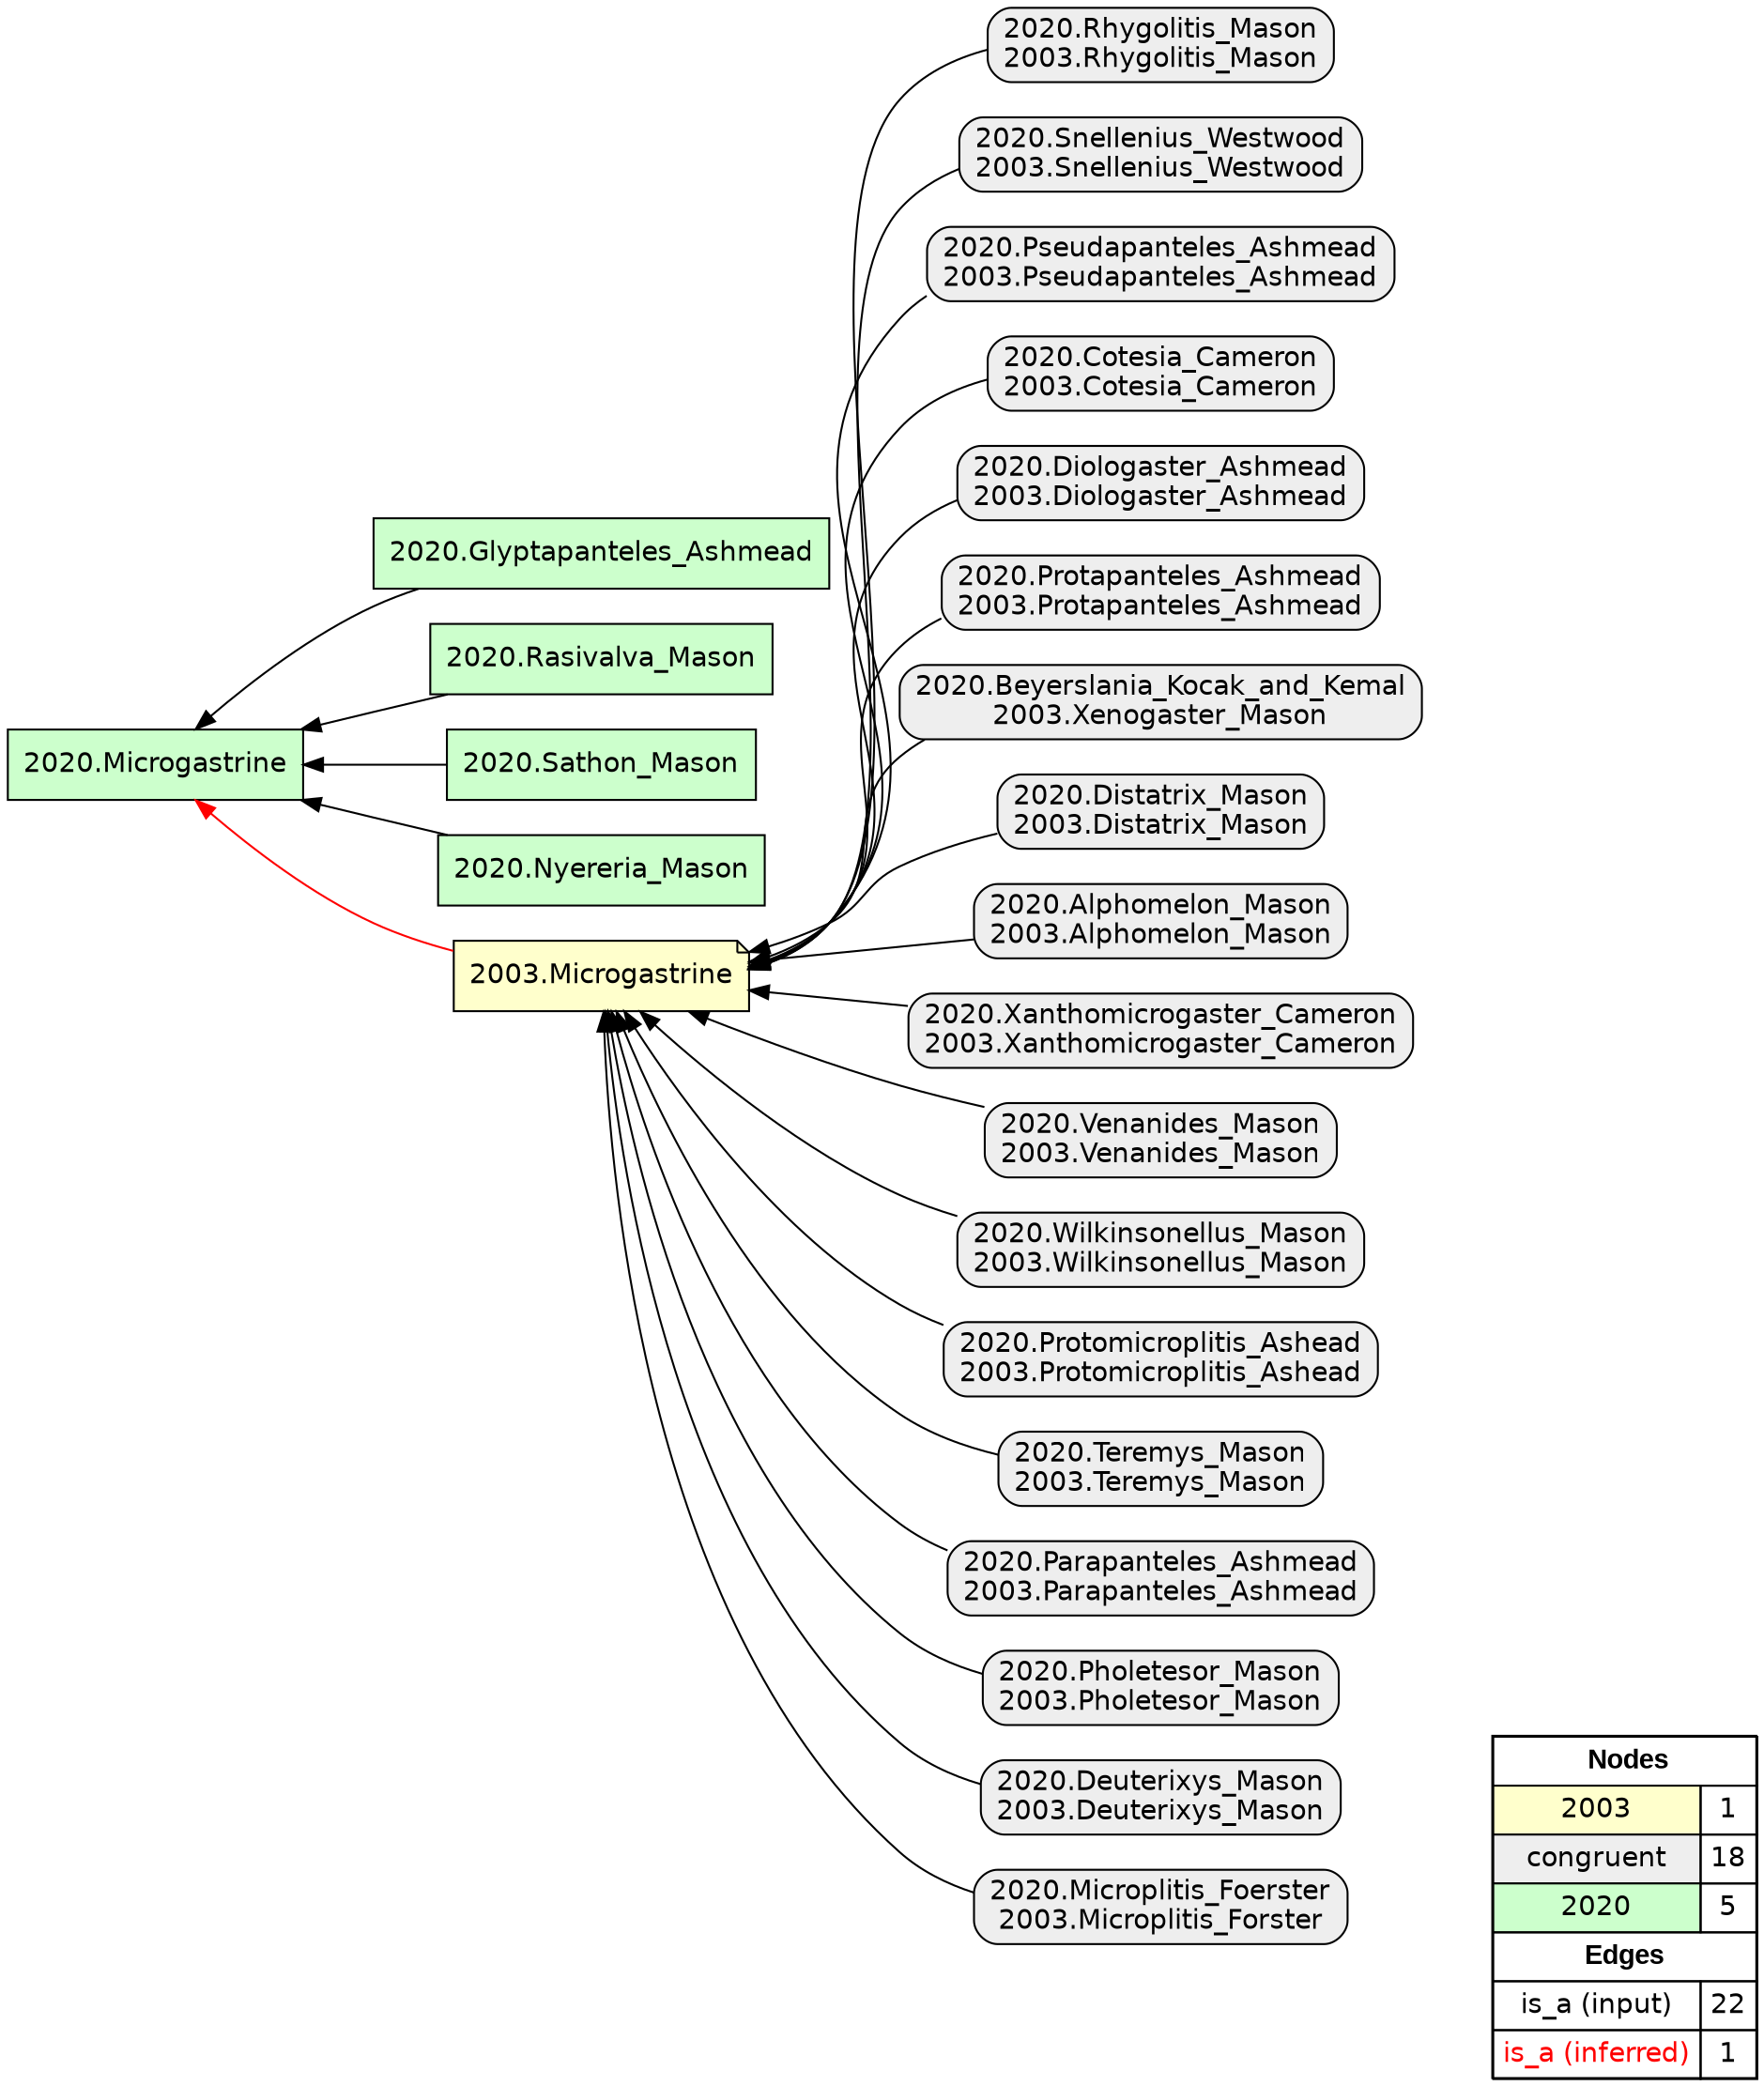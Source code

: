 digraph{
rankdir=RL
node[shape=note style=filled fillcolor="#FFFFCC" fontname="helvetica"] 
"2003.Microgastrine"
node[shape=box style="filled,rounded" fillcolor="#EEEEEE" fontname="helvetica"] 
"2020.Rhygolitis_Mason\n2003.Rhygolitis_Mason"
"2020.Snellenius_Westwood\n2003.Snellenius_Westwood"
"2020.Pseudapanteles_Ashmead\n2003.Pseudapanteles_Ashmead"
"2020.Cotesia_Cameron\n2003.Cotesia_Cameron"
"2020.Diologaster_Ashmead\n2003.Diologaster_Ashmead"
"2020.Protapanteles_Ashmead\n2003.Protapanteles_Ashmead"
"2020.Beyerslania_Kocak_and_Kemal\n2003.Xenogaster_Mason"
"2020.Distatrix_Mason\n2003.Distatrix_Mason"
"2020.Alphomelon_Mason\n2003.Alphomelon_Mason"
"2020.Xanthomicrogaster_Cameron\n2003.Xanthomicrogaster_Cameron"
"2020.Venanides_Mason\n2003.Venanides_Mason"
"2020.Wilkinsonellus_Mason\n2003.Wilkinsonellus_Mason"
"2020.Protomicroplitis_Ashead\n2003.Protomicroplitis_Ashead"
"2020.Teremys_Mason\n2003.Teremys_Mason"
"2020.Parapanteles_Ashmead\n2003.Parapanteles_Ashmead"
"2020.Pholetesor_Mason\n2003.Pholetesor_Mason"
"2020.Deuterixys_Mason\n2003.Deuterixys_Mason"
"2020.Microplitis_Foerster\n2003.Microplitis_Forster"
node[shape=box style=filled fillcolor="#CCFFCC" fontname="helvetica"] 
"2020.Microgastrine"
"2020.Glyptapanteles_Ashmead"
"2020.Rasivalva_Mason"
"2020.Sathon_Mason"
"2020.Nyereria_Mason"
edge[arrowhead=normal style=dotted color="#000000" constraint=true penwidth=1]
edge[arrowhead=normal style=solid color="#000000" constraint=true penwidth=1]
"2020.Protomicroplitis_Ashead\n2003.Protomicroplitis_Ashead" -> "2003.Microgastrine"
"2020.Protapanteles_Ashmead\n2003.Protapanteles_Ashmead" -> "2003.Microgastrine"
"2020.Teremys_Mason\n2003.Teremys_Mason" -> "2003.Microgastrine"
"2020.Glyptapanteles_Ashmead" -> "2020.Microgastrine"
"2020.Snellenius_Westwood\n2003.Snellenius_Westwood" -> "2003.Microgastrine"
"2020.Sathon_Mason" -> "2020.Microgastrine"
"2020.Venanides_Mason\n2003.Venanides_Mason" -> "2003.Microgastrine"
"2020.Distatrix_Mason\n2003.Distatrix_Mason" -> "2003.Microgastrine"
"2020.Diologaster_Ashmead\n2003.Diologaster_Ashmead" -> "2003.Microgastrine"
"2020.Rasivalva_Mason" -> "2020.Microgastrine"
"2020.Rhygolitis_Mason\n2003.Rhygolitis_Mason" -> "2003.Microgastrine"
"2020.Pholetesor_Mason\n2003.Pholetesor_Mason" -> "2003.Microgastrine"
"2020.Nyereria_Mason" -> "2020.Microgastrine"
"2020.Microplitis_Foerster\n2003.Microplitis_Forster" -> "2003.Microgastrine"
"2020.Deuterixys_Mason\n2003.Deuterixys_Mason" -> "2003.Microgastrine"
"2020.Cotesia_Cameron\n2003.Cotesia_Cameron" -> "2003.Microgastrine"
"2020.Beyerslania_Kocak_and_Kemal\n2003.Xenogaster_Mason" -> "2003.Microgastrine"
"2020.Pseudapanteles_Ashmead\n2003.Pseudapanteles_Ashmead" -> "2003.Microgastrine"
"2020.Alphomelon_Mason\n2003.Alphomelon_Mason" -> "2003.Microgastrine"
"2020.Wilkinsonellus_Mason\n2003.Wilkinsonellus_Mason" -> "2003.Microgastrine"
"2020.Parapanteles_Ashmead\n2003.Parapanteles_Ashmead" -> "2003.Microgastrine"
"2020.Xanthomicrogaster_Cameron\n2003.Xanthomicrogaster_Cameron" -> "2003.Microgastrine"
edge[arrowhead=normal style=solid color="#FF0000" constraint=true penwidth=1]
"2003.Microgastrine" -> "2020.Microgastrine"
node[shape=box] 
{rank=source Legend [fillcolor= white margin=0 label=< 
 <TABLE BORDER="0" CELLBORDER="1" CELLSPACING="0" CELLPADDING="4"> 
<TR> <TD COLSPAN="2"><font face="Arial Black"> Nodes</font></TD> </TR> 
<TR> 
 <TD bgcolor="#FFFFCC" fontname="helvetica">2003</TD> 
 <TD>1</TD> 
 </TR> 
<TR> 
 <TD bgcolor="#EEEEEE" fontname="helvetica">congruent</TD> 
 <TD>18</TD> 
 </TR> 
<TR> 
 <TD bgcolor="#CCFFCC" fontname="helvetica">2020</TD> 
 <TD>5</TD> 
 </TR> 
<TR> <TD COLSPAN="2"><font face = "Arial Black"> Edges </font></TD> </TR> 
<TR> 
 <TD><font color ="#000000">is_a (input)</font></TD><TD>22</TD>
</TR>
<TR> 
 <TD><font color ="#FF0000">is_a (inferred)</font></TD><TD>1</TD>
</TR>
</TABLE> 
 >] } 
}